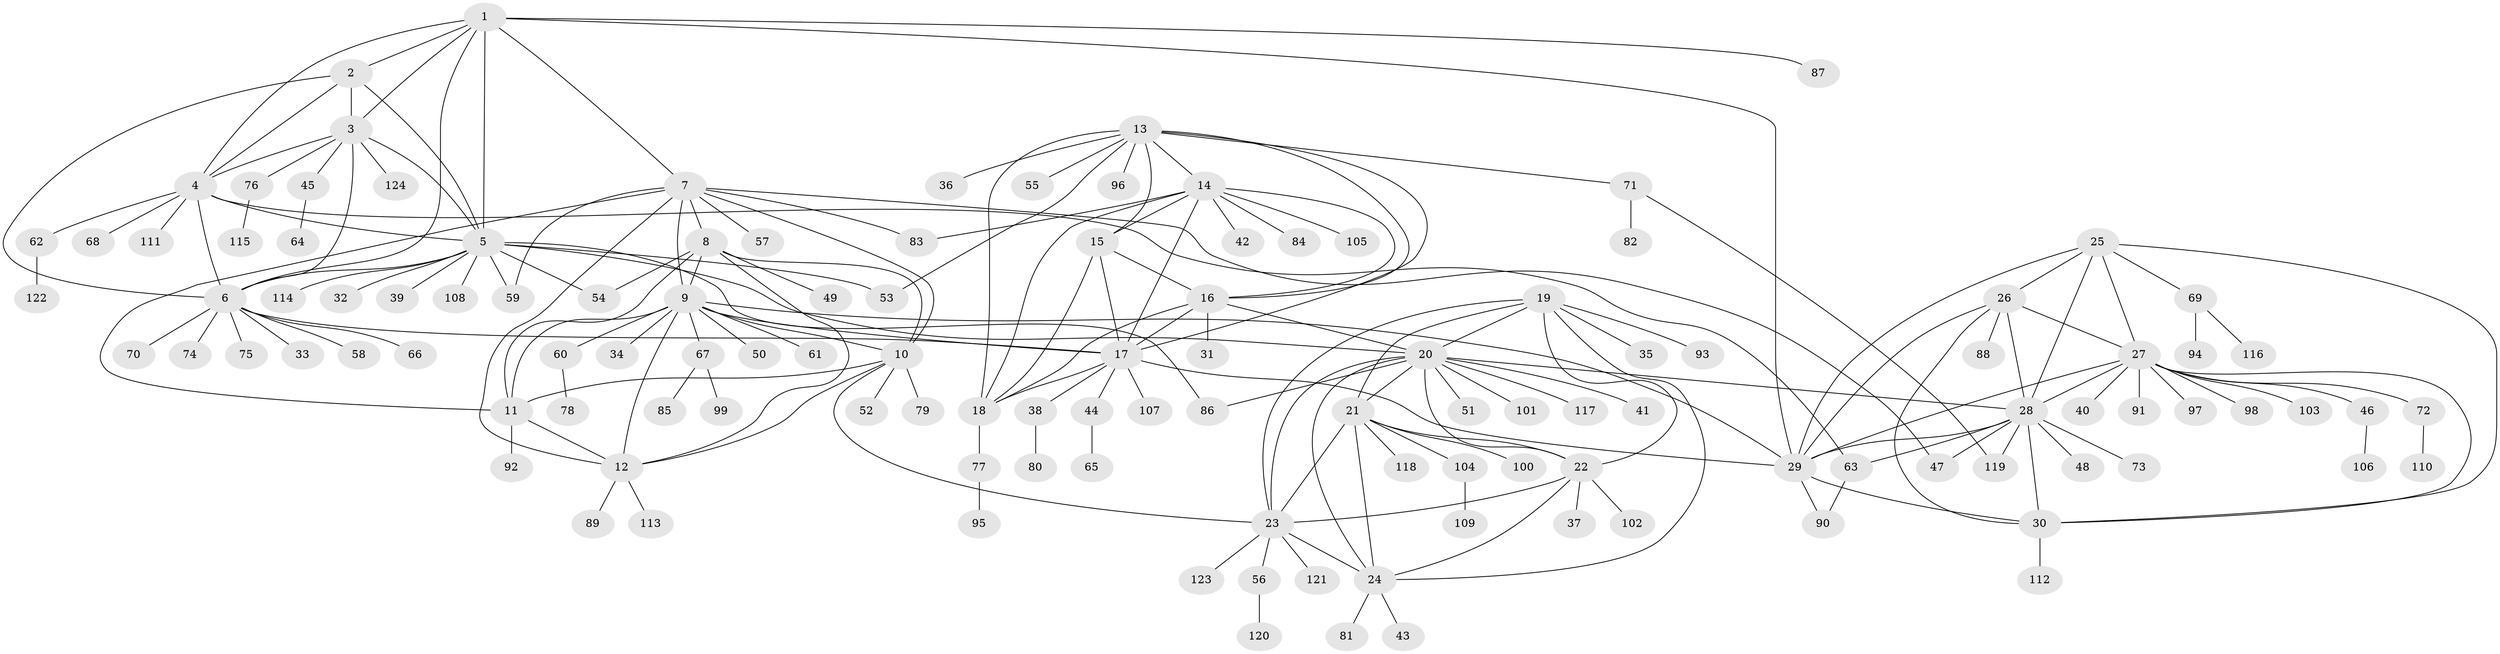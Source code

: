 // coarse degree distribution, {9: 0.02702702702702703, 16: 0.02702702702702703, 10: 0.02702702702702703, 2: 0.08108108108108109, 6: 0.02702702702702703, 3: 0.08108108108108109, 7: 0.02702702702702703, 8: 0.02702702702702703, 1: 0.6756756756756757}
// Generated by graph-tools (version 1.1) at 2025/19/03/04/25 18:19:48]
// undirected, 124 vertices, 188 edges
graph export_dot {
graph [start="1"]
  node [color=gray90,style=filled];
  1;
  2;
  3;
  4;
  5;
  6;
  7;
  8;
  9;
  10;
  11;
  12;
  13;
  14;
  15;
  16;
  17;
  18;
  19;
  20;
  21;
  22;
  23;
  24;
  25;
  26;
  27;
  28;
  29;
  30;
  31;
  32;
  33;
  34;
  35;
  36;
  37;
  38;
  39;
  40;
  41;
  42;
  43;
  44;
  45;
  46;
  47;
  48;
  49;
  50;
  51;
  52;
  53;
  54;
  55;
  56;
  57;
  58;
  59;
  60;
  61;
  62;
  63;
  64;
  65;
  66;
  67;
  68;
  69;
  70;
  71;
  72;
  73;
  74;
  75;
  76;
  77;
  78;
  79;
  80;
  81;
  82;
  83;
  84;
  85;
  86;
  87;
  88;
  89;
  90;
  91;
  92;
  93;
  94;
  95;
  96;
  97;
  98;
  99;
  100;
  101;
  102;
  103;
  104;
  105;
  106;
  107;
  108;
  109;
  110;
  111;
  112;
  113;
  114;
  115;
  116;
  117;
  118;
  119;
  120;
  121;
  122;
  123;
  124;
  1 -- 2;
  1 -- 3;
  1 -- 4;
  1 -- 5;
  1 -- 6;
  1 -- 7;
  1 -- 29;
  1 -- 87;
  2 -- 3;
  2 -- 4;
  2 -- 5;
  2 -- 6;
  3 -- 4;
  3 -- 5;
  3 -- 6;
  3 -- 45;
  3 -- 76;
  3 -- 124;
  4 -- 5;
  4 -- 6;
  4 -- 62;
  4 -- 63;
  4 -- 68;
  4 -- 111;
  5 -- 6;
  5 -- 20;
  5 -- 32;
  5 -- 39;
  5 -- 53;
  5 -- 54;
  5 -- 59;
  5 -- 86;
  5 -- 108;
  5 -- 114;
  6 -- 17;
  6 -- 33;
  6 -- 58;
  6 -- 66;
  6 -- 70;
  6 -- 74;
  6 -- 75;
  7 -- 8;
  7 -- 9;
  7 -- 10;
  7 -- 11;
  7 -- 12;
  7 -- 47;
  7 -- 57;
  7 -- 59;
  7 -- 83;
  8 -- 9;
  8 -- 10;
  8 -- 11;
  8 -- 12;
  8 -- 49;
  8 -- 54;
  9 -- 10;
  9 -- 11;
  9 -- 12;
  9 -- 17;
  9 -- 29;
  9 -- 34;
  9 -- 50;
  9 -- 60;
  9 -- 61;
  9 -- 67;
  10 -- 11;
  10 -- 12;
  10 -- 23;
  10 -- 52;
  10 -- 79;
  11 -- 12;
  11 -- 92;
  12 -- 89;
  12 -- 113;
  13 -- 14;
  13 -- 15;
  13 -- 16;
  13 -- 17;
  13 -- 18;
  13 -- 36;
  13 -- 53;
  13 -- 55;
  13 -- 71;
  13 -- 96;
  14 -- 15;
  14 -- 16;
  14 -- 17;
  14 -- 18;
  14 -- 42;
  14 -- 83;
  14 -- 84;
  14 -- 105;
  15 -- 16;
  15 -- 17;
  15 -- 18;
  16 -- 17;
  16 -- 18;
  16 -- 20;
  16 -- 31;
  17 -- 18;
  17 -- 29;
  17 -- 38;
  17 -- 44;
  17 -- 107;
  18 -- 77;
  19 -- 20;
  19 -- 21;
  19 -- 22;
  19 -- 23;
  19 -- 24;
  19 -- 35;
  19 -- 93;
  20 -- 21;
  20 -- 22;
  20 -- 23;
  20 -- 24;
  20 -- 28;
  20 -- 41;
  20 -- 51;
  20 -- 86;
  20 -- 101;
  20 -- 117;
  21 -- 22;
  21 -- 23;
  21 -- 24;
  21 -- 100;
  21 -- 104;
  21 -- 118;
  22 -- 23;
  22 -- 24;
  22 -- 37;
  22 -- 102;
  23 -- 24;
  23 -- 56;
  23 -- 121;
  23 -- 123;
  24 -- 43;
  24 -- 81;
  25 -- 26;
  25 -- 27;
  25 -- 28;
  25 -- 29;
  25 -- 30;
  25 -- 69;
  26 -- 27;
  26 -- 28;
  26 -- 29;
  26 -- 30;
  26 -- 88;
  27 -- 28;
  27 -- 29;
  27 -- 30;
  27 -- 40;
  27 -- 46;
  27 -- 72;
  27 -- 91;
  27 -- 97;
  27 -- 98;
  27 -- 103;
  28 -- 29;
  28 -- 30;
  28 -- 47;
  28 -- 48;
  28 -- 63;
  28 -- 73;
  28 -- 119;
  29 -- 30;
  29 -- 90;
  30 -- 112;
  38 -- 80;
  44 -- 65;
  45 -- 64;
  46 -- 106;
  56 -- 120;
  60 -- 78;
  62 -- 122;
  63 -- 90;
  67 -- 85;
  67 -- 99;
  69 -- 94;
  69 -- 116;
  71 -- 82;
  71 -- 119;
  72 -- 110;
  76 -- 115;
  77 -- 95;
  104 -- 109;
}
